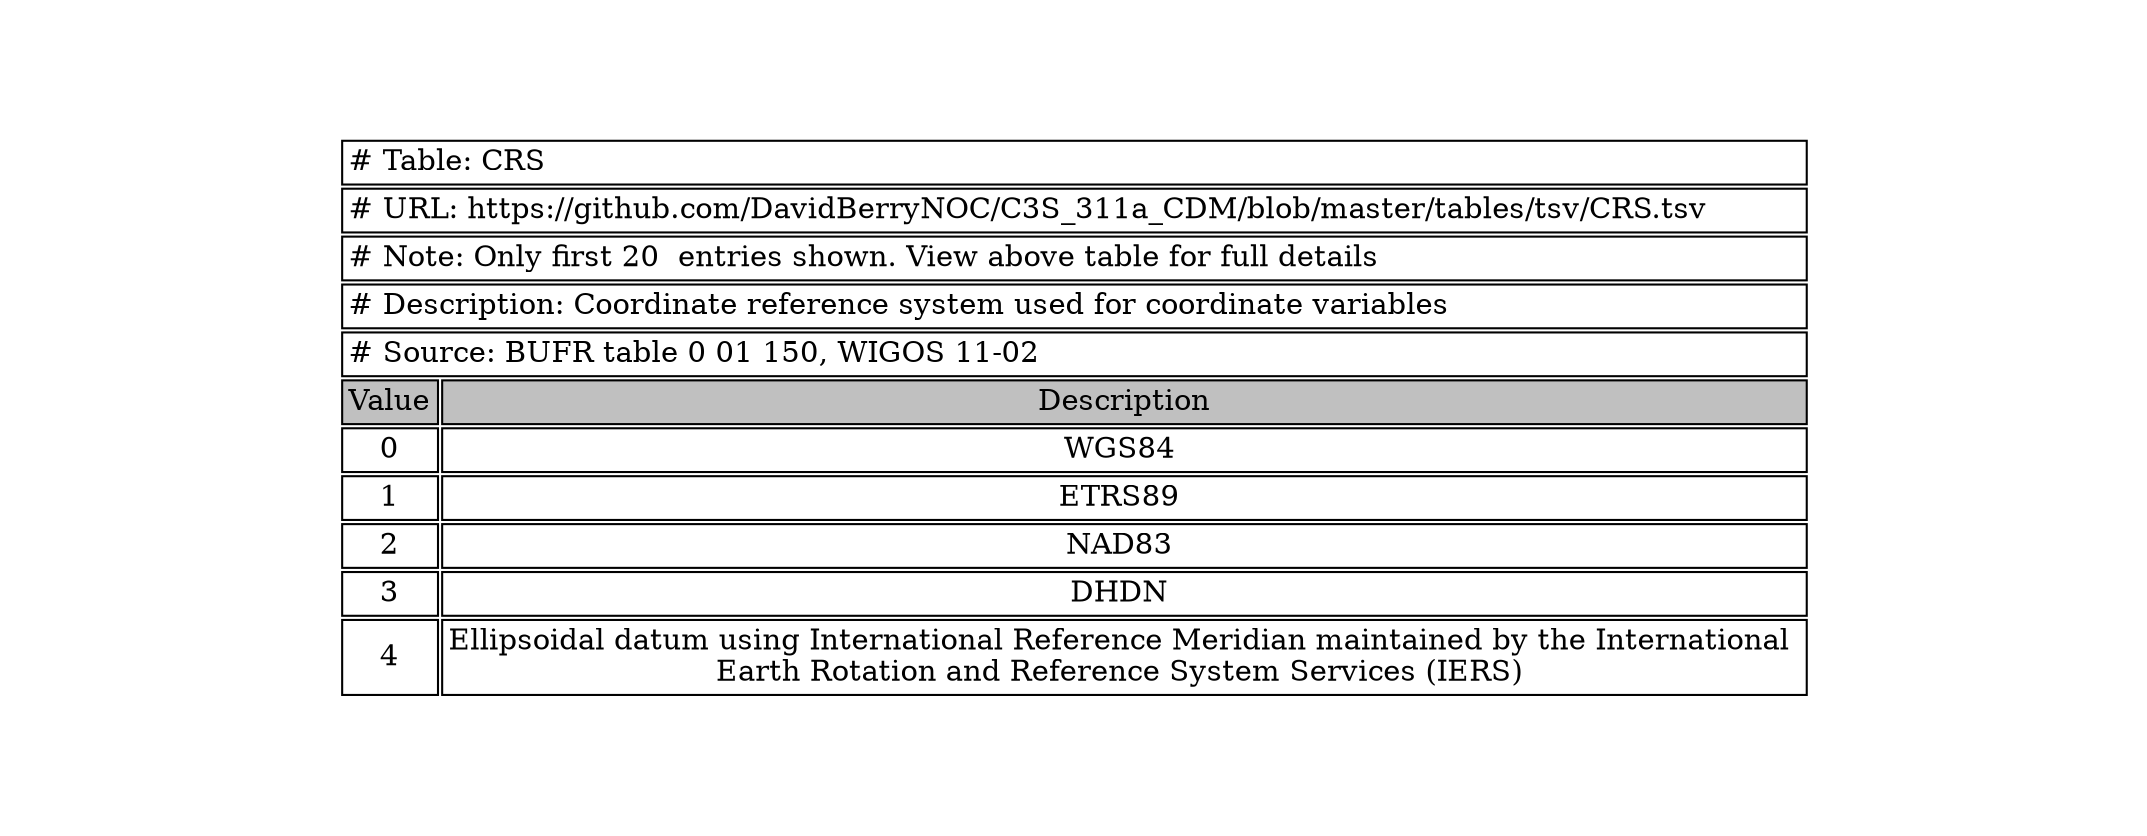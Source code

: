digraph CRS {
node [color=white]
CRS [label=<<TABLE BORDER="0" CELLBORDER="1" CELLSPACING="2" COLOR="BLACK">
<TR><TD COLSPAN="2" ALIGN="left" PORT="head"># Table: CRS</TD></TR>
<TR><TD COLSPAN="2" ALIGN="left"># URL: https://github.com/DavidBerryNOC/C3S_311a_CDM/blob/master/tables/tsv/CRS.tsv</TD></TR>
<TR><TD COLSPAN="2" ALIGN="left"># Note: Only first 20  entries shown. View above table for full details</TD></TR>
<TR><TD ALIGN="left" COLSPAN="2"># Description: Coordinate reference system used for coordinate variables</TD></TR>
<TR><TD ALIGN="left" COLSPAN="2"># Source: BUFR table 0 01 150, WIGOS 11-02</TD></TR>
<TR><TD BGCOLOR="GRAY">Value</TD><TD BGCOLOR="GRAY">Description</TD></TR>
<TR><TD>0</TD><TD>WGS84 </TD></TR>
<TR><TD>1</TD><TD>ETRS89 </TD></TR>
<TR><TD>2</TD><TD>NAD83 </TD></TR>
<TR><TD>3</TD><TD>DHDN </TD></TR>
<TR><TD>4</TD><TD>Ellipsoidal datum using International Reference Meridian maintained by the International <BR/>Earth Rotation and Reference System Services (IERS) </TD></TR>
</TABLE>>];
}
